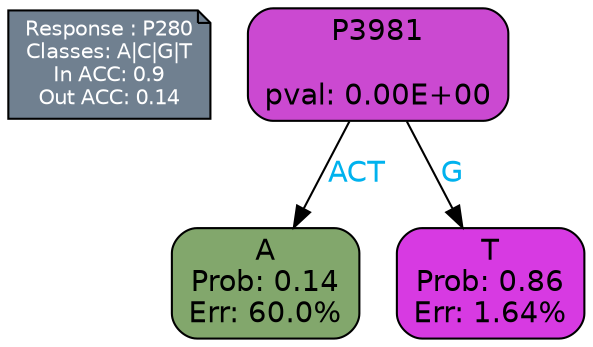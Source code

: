 digraph Tree {
node [shape=box, style="filled, rounded", color="black", fontname=helvetica] ;
graph [ranksep=equally, splines=polylines, bgcolor=transparent, dpi=600] ;
edge [fontname=helvetica] ;
LEGEND [label="Response : P280
Classes: A|C|G|T
In ACC: 0.9
Out ACC: 0.14
",shape=note,align=left,style=filled,fillcolor="slategray",fontcolor="white",fontsize=10];1 [label="P3981

pval: 0.00E+00", fillcolor="#cb49d1"] ;
2 [label="A
Prob: 0.14
Err: 60.0%", fillcolor="#82a76c"] ;
3 [label="T
Prob: 0.86
Err: 1.64%", fillcolor="#d73ae2"] ;
1 -> 2 [label="ACT",fontcolor=deepskyblue2] ;
1 -> 3 [label="G",fontcolor=deepskyblue2] ;
{rank = same; 2;3;}{rank = same; LEGEND;1;}}